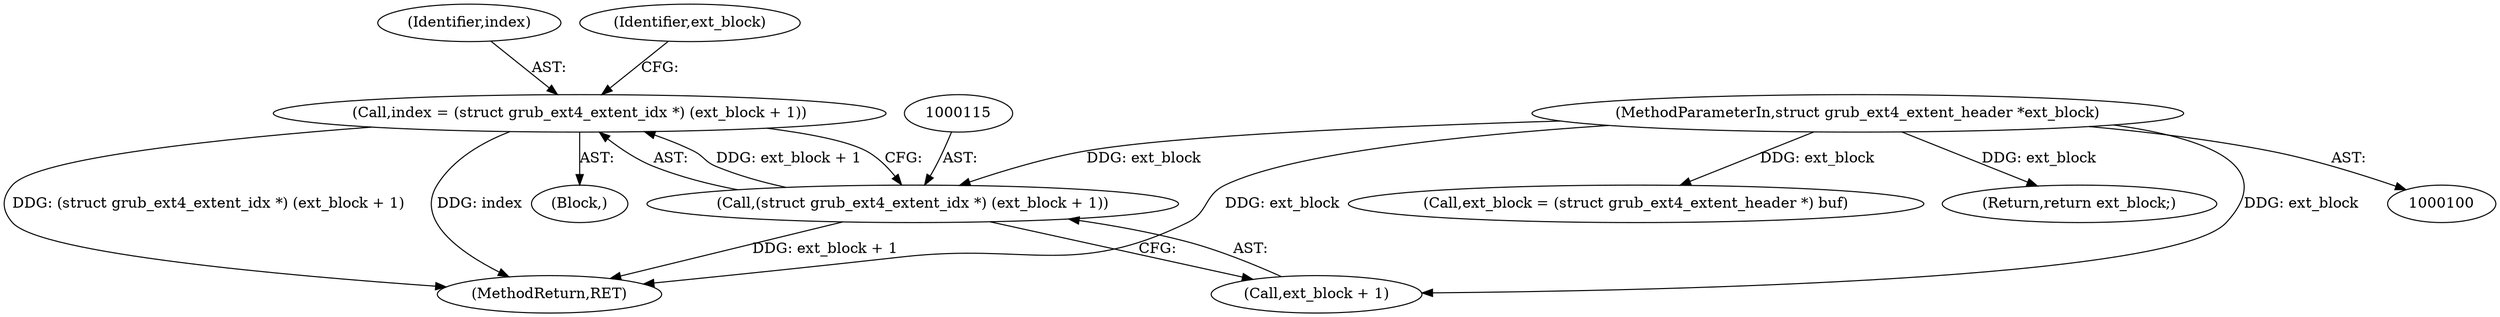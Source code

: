 digraph "0_radare2_65000a7fd9eea62359e6d6714f17b94a99a82edd_1@pointer" {
"1000112" [label="(Call,index = (struct grub_ext4_extent_idx *) (ext_block + 1))"];
"1000114" [label="(Call,(struct grub_ext4_extent_idx *) (ext_block + 1))"];
"1000103" [label="(MethodParameterIn,struct grub_ext4_extent_header *ext_block)"];
"1000116" [label="(Call,ext_block + 1)"];
"1000109" [label="(Block,)"];
"1000114" [label="(Call,(struct grub_ext4_extent_idx *) (ext_block + 1))"];
"1000112" [label="(Call,index = (struct grub_ext4_extent_idx *) (ext_block + 1))"];
"1000202" [label="(Call,ext_block = (struct grub_ext4_extent_header *) buf)"];
"1000113" [label="(Identifier,index)"];
"1000134" [label="(Return,return ext_block;)"];
"1000103" [label="(MethodParameterIn,struct grub_ext4_extent_header *ext_block)"];
"1000123" [label="(Identifier,ext_block)"];
"1000207" [label="(MethodReturn,RET)"];
"1000112" -> "1000109"  [label="AST: "];
"1000112" -> "1000114"  [label="CFG: "];
"1000113" -> "1000112"  [label="AST: "];
"1000114" -> "1000112"  [label="AST: "];
"1000123" -> "1000112"  [label="CFG: "];
"1000112" -> "1000207"  [label="DDG: (struct grub_ext4_extent_idx *) (ext_block + 1)"];
"1000112" -> "1000207"  [label="DDG: index"];
"1000114" -> "1000112"  [label="DDG: ext_block + 1"];
"1000114" -> "1000116"  [label="CFG: "];
"1000115" -> "1000114"  [label="AST: "];
"1000116" -> "1000114"  [label="AST: "];
"1000114" -> "1000207"  [label="DDG: ext_block + 1"];
"1000103" -> "1000114"  [label="DDG: ext_block"];
"1000103" -> "1000100"  [label="AST: "];
"1000103" -> "1000207"  [label="DDG: ext_block"];
"1000103" -> "1000116"  [label="DDG: ext_block"];
"1000103" -> "1000134"  [label="DDG: ext_block"];
"1000103" -> "1000202"  [label="DDG: ext_block"];
}
